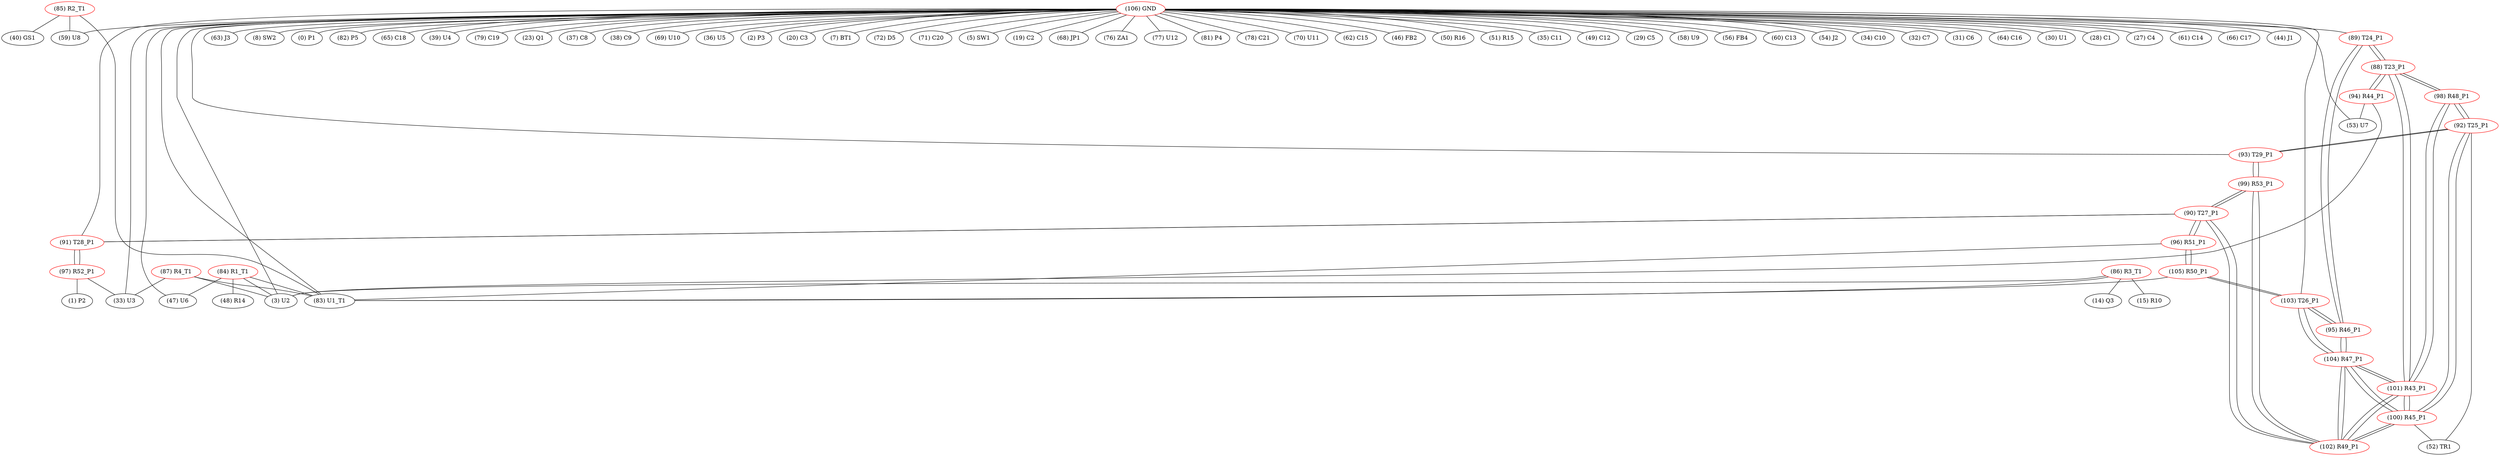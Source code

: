 graph {
	84 [label="(84) R1_T1" color=red]
	47 [label="(47) U6"]
	48 [label="(48) R14"]
	3 [label="(3) U2"]
	83 [label="(83) U1_T1"]
	85 [label="(85) R2_T1" color=red]
	59 [label="(59) U8"]
	40 [label="(40) GS1"]
	83 [label="(83) U1_T1"]
	86 [label="(86) R3_T1" color=red]
	3 [label="(3) U2"]
	14 [label="(14) Q3"]
	15 [label="(15) R10"]
	83 [label="(83) U1_T1"]
	87 [label="(87) R4_T1" color=red]
	33 [label="(33) U3"]
	3 [label="(3) U2"]
	83 [label="(83) U1_T1"]
	88 [label="(88) T23_P1" color=red]
	98 [label="(98) R48_P1"]
	101 [label="(101) R43_P1"]
	89 [label="(89) T24_P1"]
	94 [label="(94) R44_P1"]
	89 [label="(89) T24_P1" color=red]
	95 [label="(95) R46_P1"]
	88 [label="(88) T23_P1"]
	90 [label="(90) T27_P1" color=red]
	96 [label="(96) R51_P1"]
	91 [label="(91) T28_P1"]
	99 [label="(99) R53_P1"]
	102 [label="(102) R49_P1"]
	91 [label="(91) T28_P1" color=red]
	97 [label="(97) R52_P1"]
	90 [label="(90) T27_P1"]
	92 [label="(92) T25_P1" color=red]
	93 [label="(93) T29_P1"]
	98 [label="(98) R48_P1"]
	100 [label="(100) R45_P1"]
	52 [label="(52) TR1"]
	93 [label="(93) T29_P1" color=red]
	92 [label="(92) T25_P1"]
	99 [label="(99) R53_P1"]
	94 [label="(94) R44_P1" color=red]
	3 [label="(3) U2"]
	53 [label="(53) U7"]
	88 [label="(88) T23_P1"]
	95 [label="(95) R46_P1" color=red]
	103 [label="(103) T26_P1"]
	104 [label="(104) R47_P1"]
	89 [label="(89) T24_P1"]
	96 [label="(96) R51_P1" color=red]
	90 [label="(90) T27_P1"]
	105 [label="(105) R50_P1"]
	83 [label="(83) U1_T1"]
	97 [label="(97) R52_P1" color=red]
	33 [label="(33) U3"]
	1 [label="(1) P2"]
	91 [label="(91) T28_P1"]
	98 [label="(98) R48_P1" color=red]
	92 [label="(92) T25_P1"]
	88 [label="(88) T23_P1"]
	101 [label="(101) R43_P1"]
	99 [label="(99) R53_P1" color=red]
	93 [label="(93) T29_P1"]
	90 [label="(90) T27_P1"]
	102 [label="(102) R49_P1"]
	100 [label="(100) R45_P1" color=red]
	104 [label="(104) R47_P1"]
	101 [label="(101) R43_P1"]
	102 [label="(102) R49_P1"]
	92 [label="(92) T25_P1"]
	52 [label="(52) TR1"]
	101 [label="(101) R43_P1" color=red]
	98 [label="(98) R48_P1"]
	88 [label="(88) T23_P1"]
	104 [label="(104) R47_P1"]
	100 [label="(100) R45_P1"]
	102 [label="(102) R49_P1"]
	102 [label="(102) R49_P1" color=red]
	104 [label="(104) R47_P1"]
	100 [label="(100) R45_P1"]
	101 [label="(101) R43_P1"]
	90 [label="(90) T27_P1"]
	99 [label="(99) R53_P1"]
	103 [label="(103) T26_P1" color=red]
	105 [label="(105) R50_P1"]
	95 [label="(95) R46_P1"]
	104 [label="(104) R47_P1"]
	104 [label="(104) R47_P1" color=red]
	100 [label="(100) R45_P1"]
	101 [label="(101) R43_P1"]
	102 [label="(102) R49_P1"]
	103 [label="(103) T26_P1"]
	95 [label="(95) R46_P1"]
	105 [label="(105) R50_P1" color=red]
	103 [label="(103) T26_P1"]
	96 [label="(96) R51_P1"]
	83 [label="(83) U1_T1"]
	106 [label="(106) GND" color=red]
	63 [label="(63) J3"]
	8 [label="(8) SW2"]
	0 [label="(0) P1"]
	82 [label="(82) P5"]
	65 [label="(65) C18"]
	53 [label="(53) U7"]
	39 [label="(39) U4"]
	79 [label="(79) C19"]
	23 [label="(23) Q1"]
	37 [label="(37) C8"]
	38 [label="(38) C9"]
	69 [label="(69) U10"]
	36 [label="(36) U5"]
	2 [label="(2) P3"]
	3 [label="(3) U2"]
	20 [label="(20) C3"]
	7 [label="(7) BT1"]
	72 [label="(72) D5"]
	71 [label="(71) C20"]
	5 [label="(5) SW1"]
	19 [label="(19) C2"]
	68 [label="(68) JP1"]
	76 [label="(76) ZA1"]
	77 [label="(77) U12"]
	81 [label="(81) P4"]
	78 [label="(78) C21"]
	70 [label="(70) U11"]
	59 [label="(59) U8"]
	62 [label="(62) C15"]
	46 [label="(46) FB2"]
	50 [label="(50) R16"]
	51 [label="(51) R15"]
	33 [label="(33) U3"]
	35 [label="(35) C11"]
	49 [label="(49) C12"]
	29 [label="(29) C5"]
	58 [label="(58) U9"]
	56 [label="(56) FB4"]
	60 [label="(60) C13"]
	54 [label="(54) J2"]
	34 [label="(34) C10"]
	32 [label="(32) C7"]
	31 [label="(31) C6"]
	64 [label="(64) C16"]
	30 [label="(30) U1"]
	28 [label="(28) C1"]
	27 [label="(27) C4"]
	61 [label="(61) C14"]
	66 [label="(66) C17"]
	44 [label="(44) J1"]
	47 [label="(47) U6"]
	83 [label="(83) U1_T1"]
	103 [label="(103) T26_P1"]
	89 [label="(89) T24_P1"]
	93 [label="(93) T29_P1"]
	91 [label="(91) T28_P1"]
	84 -- 47
	84 -- 48
	84 -- 3
	84 -- 83
	85 -- 59
	85 -- 40
	85 -- 83
	86 -- 3
	86 -- 14
	86 -- 15
	86 -- 83
	87 -- 33
	87 -- 3
	87 -- 83
	88 -- 98
	88 -- 101
	88 -- 89
	88 -- 94
	89 -- 95
	89 -- 88
	90 -- 96
	90 -- 91
	90 -- 99
	90 -- 102
	91 -- 97
	91 -- 90
	92 -- 93
	92 -- 98
	92 -- 100
	92 -- 52
	93 -- 92
	93 -- 99
	94 -- 3
	94 -- 53
	94 -- 88
	95 -- 103
	95 -- 104
	95 -- 89
	96 -- 90
	96 -- 105
	96 -- 83
	97 -- 33
	97 -- 1
	97 -- 91
	98 -- 92
	98 -- 88
	98 -- 101
	99 -- 93
	99 -- 90
	99 -- 102
	100 -- 104
	100 -- 101
	100 -- 102
	100 -- 92
	100 -- 52
	101 -- 98
	101 -- 88
	101 -- 104
	101 -- 100
	101 -- 102
	102 -- 104
	102 -- 100
	102 -- 101
	102 -- 90
	102 -- 99
	103 -- 105
	103 -- 95
	103 -- 104
	104 -- 100
	104 -- 101
	104 -- 102
	104 -- 103
	104 -- 95
	105 -- 103
	105 -- 96
	105 -- 83
	106 -- 63
	106 -- 8
	106 -- 0
	106 -- 82
	106 -- 65
	106 -- 53
	106 -- 39
	106 -- 79
	106 -- 23
	106 -- 37
	106 -- 38
	106 -- 69
	106 -- 36
	106 -- 2
	106 -- 3
	106 -- 20
	106 -- 7
	106 -- 72
	106 -- 71
	106 -- 5
	106 -- 19
	106 -- 68
	106 -- 76
	106 -- 77
	106 -- 81
	106 -- 78
	106 -- 70
	106 -- 59
	106 -- 62
	106 -- 46
	106 -- 50
	106 -- 51
	106 -- 33
	106 -- 35
	106 -- 49
	106 -- 29
	106 -- 58
	106 -- 56
	106 -- 60
	106 -- 54
	106 -- 34
	106 -- 32
	106 -- 31
	106 -- 64
	106 -- 30
	106 -- 28
	106 -- 27
	106 -- 61
	106 -- 66
	106 -- 44
	106 -- 47
	106 -- 83
	106 -- 103
	106 -- 89
	106 -- 93
	106 -- 91
}